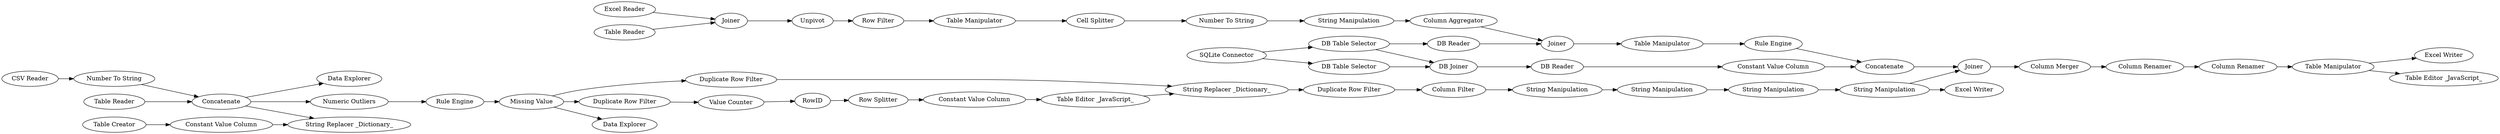 digraph {
	13 -> 15
	6 -> 5
	41 -> 42
	53 -> 54
	29 -> 28
	32 -> 36
	23 -> 24
	9 -> 53
	64 -> 60
	54 -> 57
	39 -> 40
	57 -> 58
	21 -> 22
	40 -> 41
	23 -> 26
	63 -> 64
	2 -> 11
	22 -> 23
	51 -> 52
	12 -> 13
	8 -> 45
	18 -> 19
	6 -> 4
	19 -> 55
	30 -> 31
	31 -> 32
	50 -> 51
	26 -> 27
	58 -> 59
	10 -> 11
	37 -> 38
	28 -> 30
	46 -> 47
	48 -> 49
	5 -> 18
	11 -> 20
	1 -> 10
	47 -> 48
	45 -> 46
	59 -> 62
	36 -> 37
	5 -> 9
	60 -> 61
	25 -> 32
	49 -> 50
	11 -> 15
	38 -> 39
	55 -> 58
	52 -> 53
	4 -> 18
	23 -> 25
	62 -> 63
	60 -> 65
	27 -> 29
	7 -> 45
	41 -> 59
	11 -> 21
	27 [label="Value Counter"]
	57 [label="Rule Engine"]
	55 [label="Constant Value Column"]
	7 [label="Excel Reader"]
	9 [label="DB Reader"]
	52 [label="Column Aggregator"]
	18 [label="DB Joiner"]
	21 [label="Numeric Outliers"]
	26 [label="Duplicate Row Filter"]
	58 [label=Concatenate]
	8 [label="Table Reader"]
	19 [label="DB Reader"]
	24 [label="Data Explorer"]
	64 [label="Column Renamer"]
	49 [label="Cell Splitter"]
	41 [label="String Manipulation"]
	31 [label="Table Editor _JavaScript_"]
	51 [label="String Manipulation"]
	6 [label="SQLite Connector"]
	15 [label="String Replacer _Dictionary_"]
	25 [label="Duplicate Row Filter"]
	54 [label="Table Manipulator"]
	12 [label="Table Creator"]
	10 [label="Number To String"]
	59 [label=Joiner]
	48 [label="Table Manipulator"]
	30 [label="Constant Value Column"]
	50 [label="Number To String"]
	1 [label="CSV Reader"]
	42 [label="Excel Writer"]
	53 [label=Joiner]
	22 [label="Rule Engine"]
	28 [label="Row Splitter"]
	11 [label=Concatenate]
	4 [label="DB Table Selector"]
	23 [label="Missing Value"]
	47 [label="Row Filter"]
	61 [label="Excel Writer"]
	63 [label="Column Renamer"]
	37 [label="Column Filter"]
	38 [label="String Manipulation"]
	60 [label="Table Manipulator"]
	5 [label="DB Table Selector"]
	20 [label="Data Explorer"]
	13 [label="Constant Value Column"]
	62 [label="Column Merger"]
	29 [label=RowID]
	65 [label="Table Editor _JavaScript_"]
	36 [label="Duplicate Row Filter"]
	46 [label=Unpivot]
	40 [label="String Manipulation"]
	39 [label="String Manipulation"]
	32 [label="String Replacer _Dictionary_"]
	2 [label="Table Reader"]
	45 [label=Joiner]
	rankdir=LR
}
